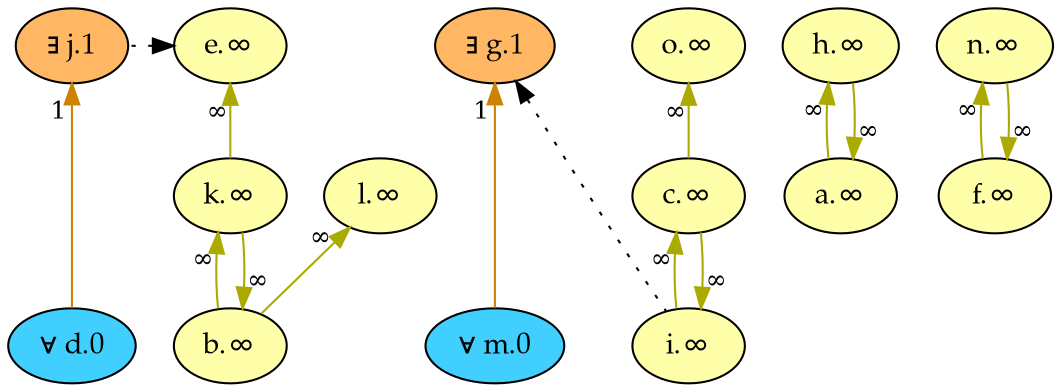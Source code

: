 digraph {
    rankdir="TB"
    node [style=filled fontname="Palatino" fontsize=14]
    node [fillcolor="#40cfff"]
    "d" [label="∀ d.0"]
    "m" [label="∀ m.0"]
    node [fillcolor="#FFFFAA"]
    "h" [label="h.∞"]
    "a" [label="a.∞"]
    "k" [label="k.∞"]
    "b" [label="b.∞"]
    "l" [label="l.∞"]
    "c" [label="c.∞"]
    "i" [label="i.∞"]
    "o" [label="o.∞"]
    "e" [label="e.∞"]
    "n" [label="n.∞"]
    "f" [label="f.∞"]
    node [fillcolor="#ffb763"]
    "g" [label="∃ g.1"]
    "j" [label="∃ j.1"]
    edge[labeldistance=1.5 fontsize=12]
    edge [color="#AAAA00" style="solid" dir="back" taillabel="∞"]
           "h" -> "a" 
           "a" -> "h" 
           "k" -> "b" 
           "b" -> "k" 
           "l" -> "b" 
           "c" -> "i" 
           "i" -> "c" 
           "o" -> "c" 
           "e" -> "k" 
           "n" -> "f" 
           "f" -> "n" 
    edge [color="#cc8400" style="solid" dir="back" taillabel="1"]
           "j" -> "d" 
           "g" -> "m" 
    edge [color="black" style="dotted" dir="back" taillabel="" constraint=false]
           "e" -> "j" 
           "g" -> "i" 
    {rank = max d m}
    {rank = min g j}
}

